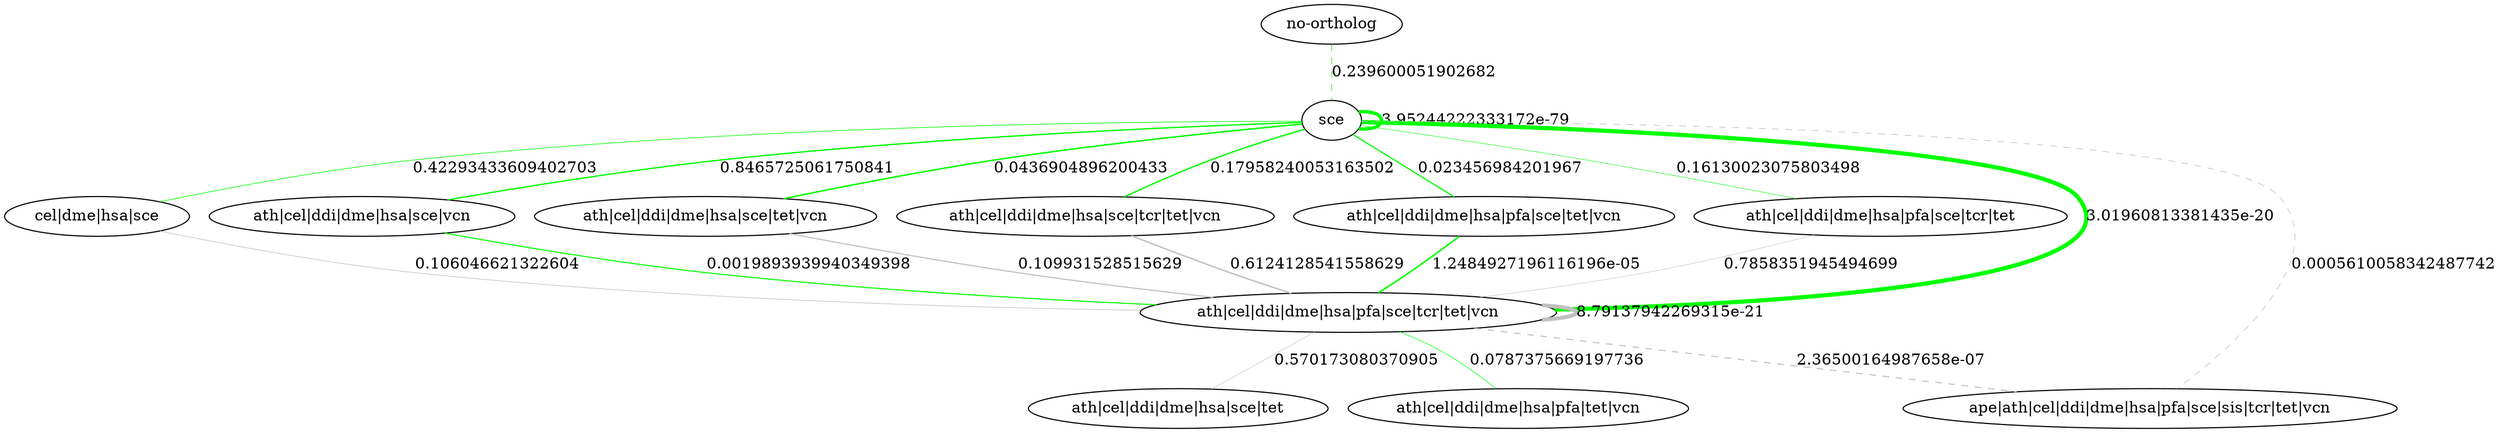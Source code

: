 graph  {
"no-ortholog";
sce;
"cel|dme|hsa|sce";
"ath|cel|ddi|dme|hsa|sce|vcn";
"ath|cel|ddi|dme|hsa|sce|tet|vcn";
"ath|cel|ddi|dme|hsa|sce|tcr|tet|vcn";
"ath|cel|ddi|dme|hsa|pfa|sce|tet|vcn";
"ath|cel|ddi|dme|hsa|pfa|sce|tcr|tet";
"ath|cel|ddi|dme|hsa|pfa|sce|tcr|tet|vcn";
"ape|ath|cel|ddi|dme|hsa|pfa|sce|sis|tcr|tet|vcn";
"ath|cel|ddi|dme|hsa|sce|tet";
"ath|cel|ddi|dme|hsa|pfa|tet|vcn";
"no-ortholog" -- sce  [A="-----------------", B="------------+----", PROF_A="------------+----", PROF_Q="-----------------", color=green, expected_nab="159.4487", label="0.239600051902682", nab=173, penwidth="0.6005484778005346", style=dashed, taxa_A=sce, taxa_Q="no-ortholog", taxonomy_A=eukar, taxonomy_Q=mixed];
sce -- sce  [A="------------+----", B="------------+----", PROF_A="------------+----", PROF_Q="------------+----", color=green, expected_nab="1456.0225", label="3.95244222333172e-79", nab=884, penwidth="3.0686985802062", style=solid, taxa_A=sce, taxa_Q=sce, taxonomy_A=eukar, taxonomy_Q=eukar];
sce -- "cel|dme|hsa|sce"  [A="------------+----", B="----+--+-+--+----", PROF_A="----+--+-+--+----", PROF_Q="------------+----", color=green, expected_nab="156.9051", label="0.42293433609402703", nab=166, penwidth="0.5762488284097614", style=solid, taxa_A="cel|dme|hsa|sce", taxa_Q=sce, taxonomy_A=eukar, taxonomy_Q=eukar];
sce -- "ath|cel|ddi|dme|hsa|sce|vcn"  [A="------------+----", B="-+--+-++-+--+---+", PROF_A="-+--+-++-+--+---+", PROF_Q="------------+----", color=green, expected_nab="344.3329", label="0.8465725061750841", nab=341, penwidth="1.1837400631790884", style=solid, taxa_A="ath|cel|ddi|dme|hsa|sce|vcn", taxa_Q=sce, taxonomy_A=eukar, taxonomy_Q=eukar];
sce -- "ath|cel|ddi|dme|hsa|sce|tet|vcn"  [A="------------+----", B="-+--+-++-+--+--++", PROF_A="-+--+-++-+--+--++", PROF_Q="------------+----", color=green, expected_nab="345.9226", label="0.0436904896200433", nab=380, penwidth="1.3191238240705383", style=solid, taxa_A="ath|cel|ddi|dme|hsa|sce|tet|vcn", taxa_Q=sce, taxonomy_A=eukar, taxonomy_Q=eukar];
sce -- "ath|cel|ddi|dme|hsa|sce|tcr|tet|vcn"  [A="------------+----", B="-+--+-++-+--+-+++", PROF_A="-+--+-++-+--+-+++", PROF_Q="------------+----", color=green, expected_nab="382.4861", label="0.17958240053163502", nab=359, penwidth="1.246224875898219", style=solid, taxa_A="ath|cel|ddi|dme|hsa|sce|tcr|tet|vcn", taxa_Q=sce, taxonomy_A=eukar, taxonomy_Q=eukar];
sce -- "ath|cel|ddi|dme|hsa|pfa|sce|tet|vcn"  [A="------------+----", B="-+--+-++-++-+--++", PROF_A="-+--+-++-++-+--++", PROF_Q="------------+----", color=green, expected_nab="348.6251", label="0.023456984201967", nab=311, penwidth="1.0795987086472039", style=solid, taxa_A="ath|cel|ddi|dme|hsa|pfa|sce|tet|vcn", taxa_Q=sce, taxonomy_A=eukar, taxonomy_Q=eukar];
sce -- "ath|cel|ddi|dme|hsa|pfa|sce|tcr|tet"  [A="------------+----", B="-+--+-++-++-+-++-", PROF_A="-+--+-++-++-+-++-", PROF_Q="------------+----", color=green, expected_nab="135.7619", label="0.16130023075803498", nab=121, penwidth="0.4200367966119346", style=solid, taxa_A="ath|cel|ddi|dme|hsa|pfa|sce|tcr|tet", taxa_Q=sce, taxonomy_A=eukar, taxonomy_Q=eukar];
sce -- "ath|cel|ddi|dme|hsa|pfa|sce|tcr|tet|vcn"  [A="------------+----", B="-+--+-++-++-+-+++", PROF_A="-+--+-++-++-+-+++", PROF_Q="------------+----", color=green, expected_nab="1371.9264", label="3.01960813381435e-20", nab=1093, penwidth="3.794216683444996", style=solid, taxa_A="ath|cel|ddi|dme|hsa|pfa|sce|tcr|tet|vcn", taxa_Q=sce, taxonomy_A=eukar, taxonomy_Q=eukar];
sce -- "ape|ath|cel|ddi|dme|hsa|pfa|sce|sis|tcr|tet|vcn"  [A="------------+----", B="++--+-++-++-+++++", PROF_A="++--+-++-++-+++++", PROF_Q="------------+----", color=grey, expected_nab="220.1759", label="0.0005610058342487742", nab=175, penwidth="0.6074912347693269", style=dashed, taxa_A="ape|ath|cel|ddi|dme|hsa|pfa|sce|sis|tcr|tet|vcn", taxa_Q=sce, taxonomy_A=mixed, taxonomy_Q=eukar];
"cel|dme|hsa|sce" -- "ath|cel|ddi|dme|hsa|pfa|sce|tcr|tet|vcn"  [A="----+--+-+--+----", B="-+--+-++-++-+-+++", PROF_A="-+--+-++-++-+-+++", PROF_Q="----+--+-+--+----", color=grey, expected_nab="147.8427", label="0.106046621322604", nab=166, penwidth="0.5762488284097614", style=solid, taxa_A="ath|cel|ddi|dme|hsa|pfa|sce|tcr|tet|vcn", taxa_Q="cel|dme|hsa|sce", taxonomy_A=eukar, taxonomy_Q=eukar];
"ath|cel|ddi|dme|hsa|sce|vcn" -- "ath|cel|ddi|dme|hsa|pfa|sce|tcr|tet|vcn"  [A="-+--+-++-+--+---+", B="-+--+-++-++-+-+++", PROF_A="-+--+-++-++-+-+++", PROF_Q="-+--+-++-+--+---+", color=green, expected_nab="324.4451", label="0.0019893939940349398", nab=275, penwidth="0.9546290832089422", style=solid, taxa_A="ath|cel|ddi|dme|hsa|pfa|sce|tcr|tet|vcn", taxa_Q="ath|cel|ddi|dme|hsa|sce|vcn", taxonomy_A=eukar, taxonomy_Q=eukar];
"ath|cel|ddi|dme|hsa|sce|tet|vcn" -- "ath|cel|ddi|dme|hsa|pfa|sce|tcr|tet|vcn"  [A="-+--+-++-+--+--++", B="-+--+-++-++-+-+++", PROF_A="-+--+-++-++-+-+++", PROF_Q="-+--+-++-+--+--++", color=grey, expected_nab="325.943", label="0.109931528515629", nab=300, penwidth="1.0414135453188458", style=solid, taxa_A="ath|cel|ddi|dme|hsa|pfa|sce|tcr|tet|vcn", taxa_Q="ath|cel|ddi|dme|hsa|sce|tet|vcn", taxonomy_A=eukar, taxonomy_Q=eukar];
"ath|cel|ddi|dme|hsa|sce|tcr|tet|vcn" -- "ath|cel|ddi|dme|hsa|pfa|sce|tcr|tet|vcn"  [A="-+--+-++-+--+-+++", B="-+--+-++-++-+-+++", PROF_A="-+--+-++-++-+-+++", PROF_Q="-+--+-++-+--+-+++", color=grey, expected_nab="360.3947", label="0.6124128541558629", nab=369, penwidth="1.2809386607421809", style=solid, taxa_A="ath|cel|ddi|dme|hsa|pfa|sce|tcr|tet|vcn", taxa_Q="ath|cel|ddi|dme|hsa|sce|tcr|tet|vcn", taxonomy_A=eukar, taxonomy_Q=eukar];
"ath|cel|ddi|dme|hsa|pfa|sce|tet|vcn" -- "ath|cel|ddi|dme|hsa|pfa|sce|tcr|tet|vcn"  [A="-+--+-++-++-+--++", B="-+--+-++-++-+-+++", PROF_A="-+--+-++-++-+-+++", PROF_Q="-+--+-++-++-+--++", color=green, expected_nab="328.4894", label="1.2484927196116196e-05", nab=402, penwidth="1.3954941507272536", style=solid, taxa_A="ath|cel|ddi|dme|hsa|pfa|sce|tcr|tet|vcn", taxa_Q="ath|cel|ddi|dme|hsa|pfa|sce|tet|vcn", taxonomy_A=eukar, taxonomy_Q=eukar];
"ath|cel|ddi|dme|hsa|pfa|sce|tcr|tet" -- "ath|cel|ddi|dme|hsa|pfa|sce|tcr|tet|vcn"  [A="-+--+-++-++-+-++-", B="-+--+-++-++-+-+++", PROF_A="-+--+-++-++-+-+++", PROF_Q="-+--+-++-++-+-++-", color=grey, expected_nab="127.9206", label="0.7858351945494699", nab=125, penwidth="0.43392231054951924", style=solid, taxa_A="ath|cel|ddi|dme|hsa|pfa|sce|tcr|tet|vcn", taxa_Q="ath|cel|ddi|dme|hsa|pfa|sce|tcr|tet", taxonomy_A=eukar, taxonomy_Q=eukar];
"ath|cel|ddi|dme|hsa|pfa|sce|tcr|tet|vcn" -- "ath|cel|ddi|dme|hsa|sce|tet"  [A="-+--+-++-+--+--+-", B="-+--+-++-++-+-+++", PROF_A="-+--+-++-++-+-+++", PROF_Q="-+--+-++-+--+--+-", color=grey, expected_nab="117.4353", label="0.570173080370905", nab=123, penwidth="0.4269795535807269", style=solid, taxa_A="ath|cel|ddi|dme|hsa|pfa|sce|tcr|tet|vcn", taxa_Q="ath|cel|ddi|dme|hsa|sce|tet", taxonomy_A=eukar, taxonomy_Q=eukar];
"ath|cel|ddi|dme|hsa|pfa|sce|tcr|tet|vcn" -- "ath|cel|ddi|dme|hsa|pfa|tet|vcn"  [A="-+--+-++-++----++", B="-+--+-++-++-+-+++", PROF_A="-+--+-++-++-+-+++", PROF_Q="-+--+-++-++----++", color=green, expected_nab="124.7751", label="0.0787375669197736", nab=143, penwidth="0.49640712326865", style=solid, taxa_A="ath|cel|ddi|dme|hsa|pfa|sce|tcr|tet|vcn", taxa_Q="ath|cel|ddi|dme|hsa|pfa|tet|vcn", taxonomy_A=eukar, taxonomy_Q=eukar];
"ath|cel|ddi|dme|hsa|pfa|sce|tcr|tet|vcn" -- "ath|cel|ddi|dme|hsa|pfa|sce|tcr|tet|vcn"  [A="-+--+-++-++-+-+++", B="-+--+-++-++-+-+++", PROF_A="-+--+-++-++-+-+++", PROF_Q="-+--+-++-++-+-+++", color=grey, expected_nab="1292.6875", label="8.79137942269315e-21", nab=1017, penwidth="3.530391918630888", style=solid, taxa_A="ath|cel|ddi|dme|hsa|pfa|sce|tcr|tet|vcn", taxa_Q="ath|cel|ddi|dme|hsa|pfa|sce|tcr|tet|vcn", taxonomy_A=eukar, taxonomy_Q=eukar];
"ath|cel|ddi|dme|hsa|pfa|sce|tcr|tet|vcn" -- "ape|ath|cel|ddi|dme|hsa|pfa|sce|sis|tcr|tet|vcn"  [A="-+--+-++-++-+-+++", B="++--+-++-++-+++++", PROF_A="++--+-++-++-+++++", PROF_Q="-+--+-++-++-+-+++", color=grey, expected_nab="207.4591", label="2.36500164987658e-07", nab=278, penwidth="0.9650432186621307", style=dashed, taxa_A="ape|ath|cel|ddi|dme|hsa|pfa|sce|sis|tcr|tet|vcn", taxa_Q="ath|cel|ddi|dme|hsa|pfa|sce|tcr|tet|vcn", taxonomy_A=mixed, taxonomy_Q=eukar];
}

